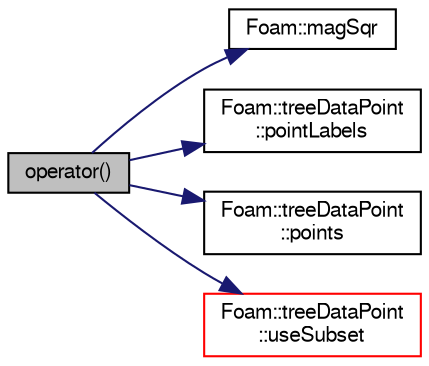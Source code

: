 digraph "operator()"
{
  bgcolor="transparent";
  edge [fontname="FreeSans",fontsize="10",labelfontname="FreeSans",labelfontsize="10"];
  node [fontname="FreeSans",fontsize="10",shape=record];
  rankdir="LR";
  Node4 [label="operator()",height=0.2,width=0.4,color="black", fillcolor="grey75", style="filled", fontcolor="black"];
  Node4 -> Node5 [color="midnightblue",fontsize="10",style="solid",fontname="FreeSans"];
  Node5 [label="Foam::magSqr",height=0.2,width=0.4,color="black",URL="$a21124.html#ae6fff2c6981e6d9618aa5038e69def6e"];
  Node4 -> Node6 [color="midnightblue",fontsize="10",style="solid",fontname="FreeSans"];
  Node6 [label="Foam::treeDataPoint\l::pointLabels",height=0.2,width=0.4,color="black",URL="$a25054.html#a6a03180c1ffb525d459f2ea81896fe3c"];
  Node4 -> Node7 [color="midnightblue",fontsize="10",style="solid",fontname="FreeSans"];
  Node7 [label="Foam::treeDataPoint\l::points",height=0.2,width=0.4,color="black",URL="$a25054.html#afb6c3bde245ae6ea91f1c538da59f8fc"];
  Node4 -> Node8 [color="midnightblue",fontsize="10",style="solid",fontname="FreeSans"];
  Node8 [label="Foam::treeDataPoint\l::useSubset",height=0.2,width=0.4,color="red",URL="$a25054.html#a58788497e7ea290023cc9c00730639ff"];
}
